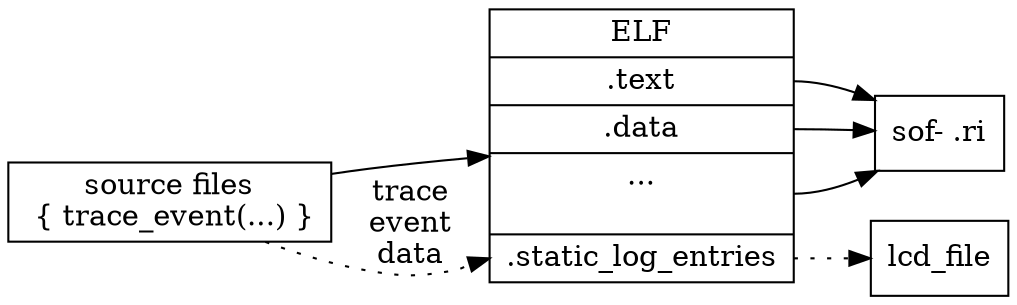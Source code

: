 digraph build_proc_traces {
   node [shape = record];
   rankdir = LR;

   src [label = "source files\n
                  \{ trace_event(...) \}"];

   elf [label = "ELF|<text>.text|<data>.data|<others>...\n\n
                  |<sle>.static_log_entries"];

   /* compilation & linking */
   src -> elf;
   src -> elf:sle [style = dotted, label = "trace\nevent\ndata"]

   /* make bin -> rimage */
   ri [label = "sof- .ri"];
   elf:text -> ri;
   elf:data -> ri;
   elf:others -> ri;
   elf:sle -> lcd_file [style = dotted];
}
